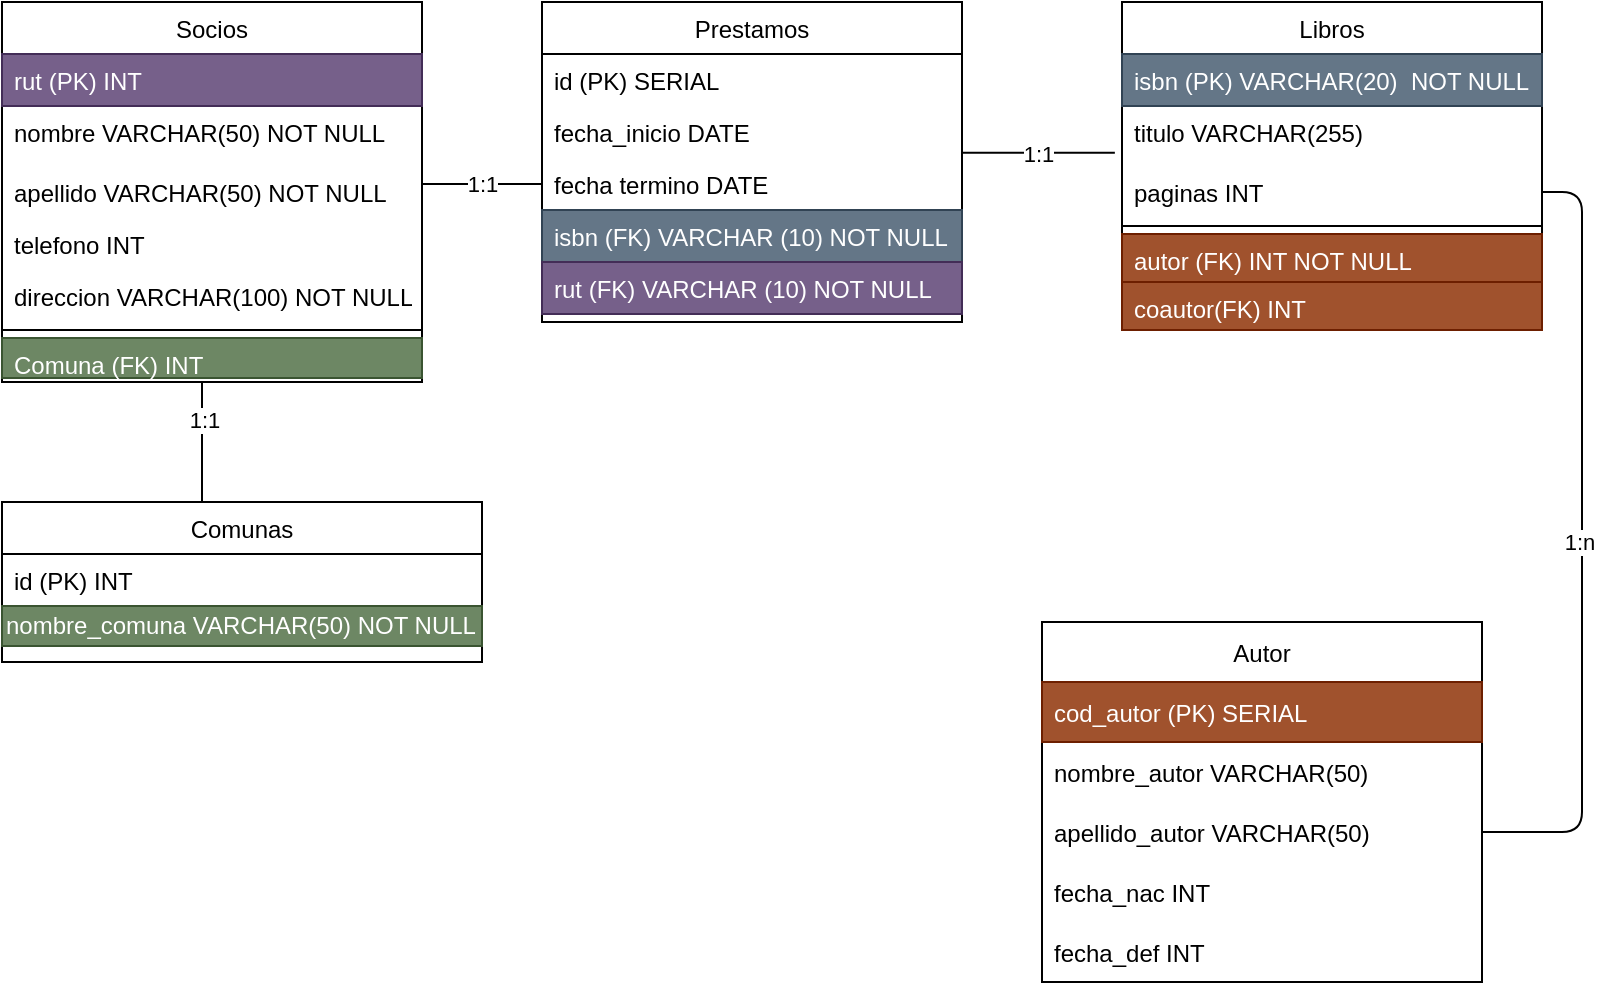 <mxfile>
    <diagram id="d-0hRUD2Dd4A8AOpkGT4" name="Página-1">
        <mxGraphModel dx="776" dy="433" grid="1" gridSize="10" guides="1" tooltips="1" connect="1" arrows="1" fold="1" page="1" pageScale="1" pageWidth="827" pageHeight="1169" math="0" shadow="0">
            <root>
                <mxCell id="0"/>
                <mxCell id="1" parent="0"/>
                <mxCell id="2" value="Prestamos" style="swimlane;fontStyle=0;align=center;verticalAlign=top;childLayout=stackLayout;horizontal=1;startSize=26;horizontalStack=0;resizeParent=1;resizeLast=0;collapsible=1;marginBottom=0;rounded=0;shadow=0;strokeWidth=1;" parent="1" vertex="1">
                    <mxGeometry x="280" y="80" width="210" height="160" as="geometry">
                        <mxRectangle x="230" y="140" width="160" height="26" as="alternateBounds"/>
                    </mxGeometry>
                </mxCell>
                <mxCell id="3" value="id (PK) SERIAL" style="text;align=left;verticalAlign=top;spacingLeft=4;spacingRight=4;overflow=hidden;rotatable=0;points=[[0,0.5],[1,0.5]];portConstraint=eastwest;" parent="2" vertex="1">
                    <mxGeometry y="26" width="210" height="26" as="geometry"/>
                </mxCell>
                <mxCell id="4" value="fecha_inicio DATE" style="text;align=left;verticalAlign=top;spacingLeft=4;spacingRight=4;overflow=hidden;rotatable=0;points=[[0,0.5],[1,0.5]];portConstraint=eastwest;rounded=0;shadow=0;html=0;" parent="2" vertex="1">
                    <mxGeometry y="52" width="210" height="26" as="geometry"/>
                </mxCell>
                <mxCell id="5" value="fecha termino DATE" style="text;align=left;verticalAlign=top;spacingLeft=4;spacingRight=4;overflow=hidden;rotatable=0;points=[[0,0.5],[1,0.5]];portConstraint=eastwest;rounded=0;shadow=0;html=0;strokeColor=none;" parent="2" vertex="1">
                    <mxGeometry y="78" width="210" height="26" as="geometry"/>
                </mxCell>
                <mxCell id="60" value="" style="endArrow=none;html=1;strokeColor=default;endFill=0;exitX=1;exitY=0.346;exitDx=0;exitDy=0;exitPerimeter=0;" parent="2" source="41" edge="1">
                    <mxGeometry relative="1" as="geometry">
                        <mxPoint x="-50" y="90.5" as="sourcePoint"/>
                        <mxPoint y="91" as="targetPoint"/>
                    </mxGeometry>
                </mxCell>
                <mxCell id="61" value="1:1" style="edgeLabel;resizable=0;html=1;align=center;verticalAlign=middle;strokeColor=default;fillColor=none;" parent="60" connectable="0" vertex="1">
                    <mxGeometry relative="1" as="geometry"/>
                </mxCell>
                <mxCell id="53" value="isbn (FK) VARCHAR (10) NOT NULL" style="text;align=left;verticalAlign=top;spacingLeft=4;spacingRight=4;overflow=hidden;rotatable=0;points=[[0,0.5],[1,0.5]];portConstraint=eastwest;rounded=0;shadow=0;html=0;strokeColor=#314354;fillColor=#647687;fontColor=#ffffff;" parent="2" vertex="1">
                    <mxGeometry y="104" width="210" height="26" as="geometry"/>
                </mxCell>
                <mxCell id="54" value="rut (FK) VARCHAR (10) NOT NULL" style="text;align=left;verticalAlign=top;spacingLeft=4;spacingRight=4;overflow=hidden;rotatable=0;points=[[0,0.5],[1,0.5]];portConstraint=eastwest;rounded=0;shadow=0;html=0;strokeColor=#432D57;fillColor=#76608a;fontColor=#ffffff;" parent="2" vertex="1">
                    <mxGeometry y="130" width="210" height="26" as="geometry"/>
                </mxCell>
                <mxCell id="19" value="Libros" style="swimlane;fontStyle=0;align=center;verticalAlign=top;childLayout=stackLayout;horizontal=1;startSize=26;horizontalStack=0;resizeParent=1;resizeLast=0;collapsible=1;marginBottom=0;rounded=0;shadow=0;strokeWidth=1;" parent="1" vertex="1">
                    <mxGeometry x="570" y="80" width="210" height="164" as="geometry">
                        <mxRectangle x="550" y="140" width="160" height="26" as="alternateBounds"/>
                    </mxGeometry>
                </mxCell>
                <mxCell id="36" value="isbn (PK) VARCHAR(20)  NOT NULL" style="text;align=left;verticalAlign=top;spacingLeft=4;spacingRight=4;overflow=hidden;rotatable=0;points=[[0,0.5],[1,0.5]];portConstraint=eastwest;strokeColor=#314354;fillColor=#647687;fontColor=#ffffff;" parent="19" vertex="1">
                    <mxGeometry y="26" width="210" height="26" as="geometry"/>
                </mxCell>
                <mxCell id="20" value="titulo VARCHAR(255)" style="text;align=left;verticalAlign=top;spacingLeft=4;spacingRight=4;overflow=hidden;rotatable=0;points=[[0,0.5],[1,0.5]];portConstraint=eastwest;" parent="19" vertex="1">
                    <mxGeometry y="52" width="210" height="30" as="geometry"/>
                </mxCell>
                <mxCell id="21" value="paginas INT" style="text;align=left;verticalAlign=top;spacingLeft=4;spacingRight=4;overflow=hidden;rotatable=0;points=[[0,0.5],[1,0.5]];portConstraint=eastwest;rounded=0;shadow=0;html=0;" parent="19" vertex="1">
                    <mxGeometry y="82" width="210" height="26" as="geometry"/>
                </mxCell>
                <mxCell id="25" value="" style="line;html=1;strokeWidth=1;align=left;verticalAlign=middle;spacingTop=-1;spacingLeft=3;spacingRight=3;rotatable=0;labelPosition=right;points=[];portConstraint=eastwest;" parent="19" vertex="1">
                    <mxGeometry y="108" width="210" height="8" as="geometry"/>
                </mxCell>
                <mxCell id="26" value="autor (FK) INT NOT NULL" style="text;align=left;verticalAlign=top;spacingLeft=4;spacingRight=4;overflow=hidden;rotatable=0;points=[[0,0.5],[1,0.5]];portConstraint=eastwest;fillColor=#a0522d;fontColor=#ffffff;strokeColor=#6D1F00;" parent="19" vertex="1">
                    <mxGeometry y="116" width="210" height="24" as="geometry"/>
                </mxCell>
                <mxCell id="76" value="coautor(FK) INT" style="text;align=left;verticalAlign=top;spacingLeft=4;spacingRight=4;overflow=hidden;rotatable=0;points=[[0,0.5],[1,0.5]];portConstraint=eastwest;fillColor=#a0522d;fontColor=#ffffff;strokeColor=#6D1F00;" parent="19" vertex="1">
                    <mxGeometry y="140" width="210" height="24" as="geometry"/>
                </mxCell>
                <mxCell id="32" value="Autor" style="swimlane;fontStyle=0;childLayout=stackLayout;horizontal=1;startSize=30;horizontalStack=0;resizeParent=1;resizeParentMax=0;resizeLast=0;collapsible=1;marginBottom=0;" parent="1" vertex="1">
                    <mxGeometry x="530" y="390" width="220" height="180" as="geometry"/>
                </mxCell>
                <mxCell id="33" value="cod_autor (PK) SERIAL" style="text;strokeColor=#6D1F00;fillColor=#a0522d;align=left;verticalAlign=middle;spacingLeft=4;spacingRight=4;overflow=hidden;points=[[0,0.5],[1,0.5]];portConstraint=eastwest;rotatable=0;fontColor=#ffffff;" parent="32" vertex="1">
                    <mxGeometry y="30" width="220" height="30" as="geometry"/>
                </mxCell>
                <mxCell id="34" value="nombre_autor VARCHAR(50)" style="text;strokeColor=none;fillColor=none;align=left;verticalAlign=middle;spacingLeft=4;spacingRight=4;overflow=hidden;points=[[0,0.5],[1,0.5]];portConstraint=eastwest;rotatable=0;" parent="32" vertex="1">
                    <mxGeometry y="60" width="220" height="30" as="geometry"/>
                </mxCell>
                <mxCell id="35" value="apellido_autor VARCHAR(50)" style="text;strokeColor=none;fillColor=none;align=left;verticalAlign=middle;spacingLeft=4;spacingRight=4;overflow=hidden;points=[[0,0.5],[1,0.5]];portConstraint=eastwest;rotatable=0;" parent="32" vertex="1">
                    <mxGeometry y="90" width="220" height="30" as="geometry"/>
                </mxCell>
                <mxCell id="57" value="fecha_nac INT" style="text;strokeColor=none;fillColor=none;align=left;verticalAlign=middle;spacingLeft=4;spacingRight=4;overflow=hidden;points=[[0,0.5],[1,0.5]];portConstraint=eastwest;rotatable=0;" parent="32" vertex="1">
                    <mxGeometry y="120" width="220" height="30" as="geometry"/>
                </mxCell>
                <mxCell id="56" value="fecha_def INT" style="text;strokeColor=none;fillColor=none;align=left;verticalAlign=middle;spacingLeft=4;spacingRight=4;overflow=hidden;points=[[0,0.5],[1,0.5]];portConstraint=eastwest;rotatable=0;" parent="32" vertex="1">
                    <mxGeometry y="150" width="220" height="30" as="geometry"/>
                </mxCell>
                <mxCell id="38" value="Socios" style="swimlane;fontStyle=0;align=center;verticalAlign=top;childLayout=stackLayout;horizontal=1;startSize=26;horizontalStack=0;resizeParent=1;resizeLast=0;collapsible=1;marginBottom=0;rounded=0;shadow=0;strokeWidth=1;" parent="1" vertex="1">
                    <mxGeometry x="10" y="80" width="210" height="190" as="geometry">
                        <mxRectangle x="550" y="140" width="160" height="26" as="alternateBounds"/>
                    </mxGeometry>
                </mxCell>
                <mxCell id="39" value="rut (PK) INT" style="text;align=left;verticalAlign=top;spacingLeft=4;spacingRight=4;overflow=hidden;rotatable=0;points=[[0,0.5],[1,0.5]];portConstraint=eastwest;strokeColor=#432D57;fillColor=#76608a;fontColor=#ffffff;" parent="38" vertex="1">
                    <mxGeometry y="26" width="210" height="26" as="geometry"/>
                </mxCell>
                <mxCell id="40" value="nombre VARCHAR(50) NOT NULL" style="text;align=left;verticalAlign=top;spacingLeft=4;spacingRight=4;overflow=hidden;rotatable=0;points=[[0,0.5],[1,0.5]];portConstraint=eastwest;" parent="38" vertex="1">
                    <mxGeometry y="52" width="210" height="30" as="geometry"/>
                </mxCell>
                <mxCell id="41" value="apellido VARCHAR(50) NOT NULL" style="text;align=left;verticalAlign=top;spacingLeft=4;spacingRight=4;overflow=hidden;rotatable=0;points=[[0,0.5],[1,0.5]];portConstraint=eastwest;rounded=0;shadow=0;html=0;" parent="38" vertex="1">
                    <mxGeometry y="82" width="210" height="26" as="geometry"/>
                </mxCell>
                <mxCell id="42" value="telefono INT" style="text;align=left;verticalAlign=top;spacingLeft=4;spacingRight=4;overflow=hidden;rotatable=0;points=[[0,0.5],[1,0.5]];portConstraint=eastwest;rounded=0;shadow=0;html=0;" parent="38" vertex="1">
                    <mxGeometry y="108" width="210" height="26" as="geometry"/>
                </mxCell>
                <mxCell id="43" value="direccion VARCHAR(100) NOT NULL" style="text;align=left;verticalAlign=top;spacingLeft=4;spacingRight=4;overflow=hidden;rotatable=0;points=[[0,0.5],[1,0.5]];portConstraint=eastwest;rounded=0;shadow=0;html=0;" parent="38" vertex="1">
                    <mxGeometry y="134" width="210" height="26" as="geometry"/>
                </mxCell>
                <mxCell id="45" value="" style="line;html=1;strokeWidth=1;align=left;verticalAlign=middle;spacingTop=-1;spacingLeft=3;spacingRight=3;rotatable=0;labelPosition=right;points=[];portConstraint=eastwest;strokeColor=default;" parent="38" vertex="1">
                    <mxGeometry y="160" width="210" height="8" as="geometry"/>
                </mxCell>
                <mxCell id="46" value="Comuna (FK) INT" style="text;align=left;verticalAlign=top;spacingLeft=4;spacingRight=4;overflow=hidden;rotatable=0;points=[[0,0.5],[1,0.5]];portConstraint=eastwest;fillColor=#6d8764;fontColor=#ffffff;strokeColor=#3A5431;" parent="38" vertex="1">
                    <mxGeometry y="168" width="210" height="20" as="geometry"/>
                </mxCell>
                <mxCell id="73" style="edgeStyle=none;html=1;exitX=0.5;exitY=0;exitDx=0;exitDy=0;endArrow=none;endFill=0;strokeColor=default;" parent="1" edge="1">
                    <mxGeometry relative="1" as="geometry">
                        <mxPoint x="110" y="270" as="targetPoint"/>
                        <mxPoint x="110" y="330" as="sourcePoint"/>
                    </mxGeometry>
                </mxCell>
                <mxCell id="74" value="1:1" style="edgeLabel;html=1;align=center;verticalAlign=middle;resizable=0;points=[];" parent="73" vertex="1" connectable="0">
                    <mxGeometry x="0.367" y="-1" relative="1" as="geometry">
                        <mxPoint as="offset"/>
                    </mxGeometry>
                </mxCell>
                <mxCell id="66" value="" style="endArrow=none;html=1;endFill=0;entryX=-0.017;entryY=-0.256;entryDx=0;entryDy=0;entryPerimeter=0;exitX=1;exitY=0.898;exitDx=0;exitDy=0;exitPerimeter=0;" parent="1" source="4" target="21" edge="1">
                    <mxGeometry relative="1" as="geometry">
                        <mxPoint x="490" y="168" as="sourcePoint"/>
                        <mxPoint x="450" y="171" as="targetPoint"/>
                    </mxGeometry>
                </mxCell>
                <mxCell id="67" value="1:1" style="edgeLabel;resizable=0;html=1;align=center;verticalAlign=middle;strokeColor=default;fillColor=none;" parent="66" connectable="0" vertex="1">
                    <mxGeometry relative="1" as="geometry"/>
                </mxCell>
                <mxCell id="69" value="" style="endArrow=none;html=1;entryX=1;entryY=0.5;entryDx=0;entryDy=0;endFill=0;exitX=1;exitY=0.5;exitDx=0;exitDy=0;" parent="1" source="21" target="35" edge="1">
                    <mxGeometry relative="1" as="geometry">
                        <mxPoint x="730" y="170" as="sourcePoint"/>
                        <mxPoint x="780" y="170.5" as="targetPoint"/>
                        <Array as="points">
                            <mxPoint x="800" y="175"/>
                            <mxPoint x="800" y="495"/>
                        </Array>
                    </mxGeometry>
                </mxCell>
                <mxCell id="70" value="1:n&amp;nbsp;" style="edgeLabel;resizable=0;html=1;align=center;verticalAlign=middle;strokeColor=default;fillColor=none;" parent="69" connectable="0" vertex="1">
                    <mxGeometry relative="1" as="geometry"/>
                </mxCell>
                <mxCell id="135" value="Comunas" style="swimlane;fontStyle=0;align=center;verticalAlign=top;childLayout=stackLayout;horizontal=1;startSize=26;horizontalStack=0;resizeParent=1;resizeLast=0;collapsible=1;marginBottom=0;rounded=0;shadow=0;strokeWidth=1;" parent="1" vertex="1">
                    <mxGeometry x="10" y="330" width="240" height="80" as="geometry">
                        <mxRectangle x="230" y="140" width="160" height="26" as="alternateBounds"/>
                    </mxGeometry>
                </mxCell>
                <mxCell id="136" value="id (PK) INT" style="text;align=left;verticalAlign=top;spacingLeft=4;spacingRight=4;overflow=hidden;rotatable=0;points=[[0,0.5],[1,0.5]];portConstraint=eastwest;" parent="135" vertex="1">
                    <mxGeometry y="26" width="240" height="26" as="geometry"/>
                </mxCell>
                <mxCell id="93" value="nombre_comuna VARCHAR(50) NOT NULL" style="text;html=1;align=left;verticalAlign=middle;resizable=0;points=[];autosize=1;strokeColor=#3A5431;fillColor=#6d8764;fontColor=#ffffff;" parent="135" vertex="1">
                    <mxGeometry y="52" width="240" height="20" as="geometry"/>
                </mxCell>
            </root>
        </mxGraphModel>
    </diagram>
</mxfile>